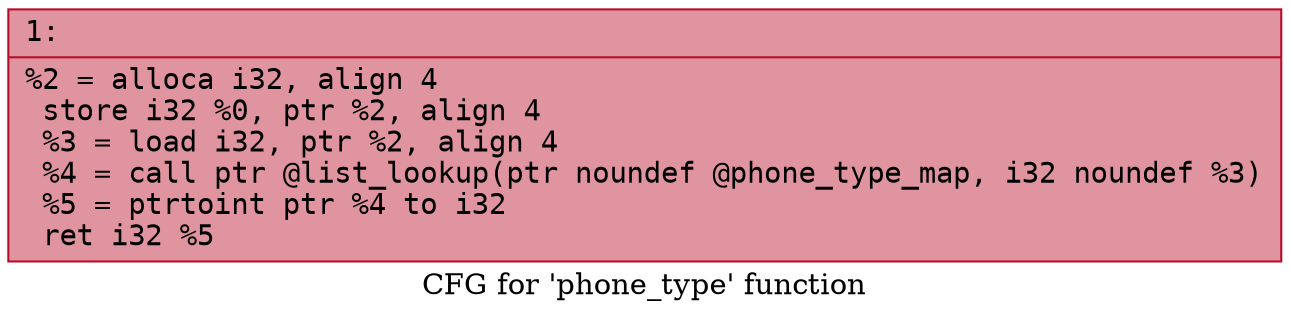 digraph "CFG for 'phone_type' function" {
	label="CFG for 'phone_type' function";

	Node0x6000012f6990 [shape=record,color="#b70d28ff", style=filled, fillcolor="#b70d2870" fontname="Courier",label="{1:\l|  %2 = alloca i32, align 4\l  store i32 %0, ptr %2, align 4\l  %3 = load i32, ptr %2, align 4\l  %4 = call ptr @list_lookup(ptr noundef @phone_type_map, i32 noundef %3)\l  %5 = ptrtoint ptr %4 to i32\l  ret i32 %5\l}"];
}
